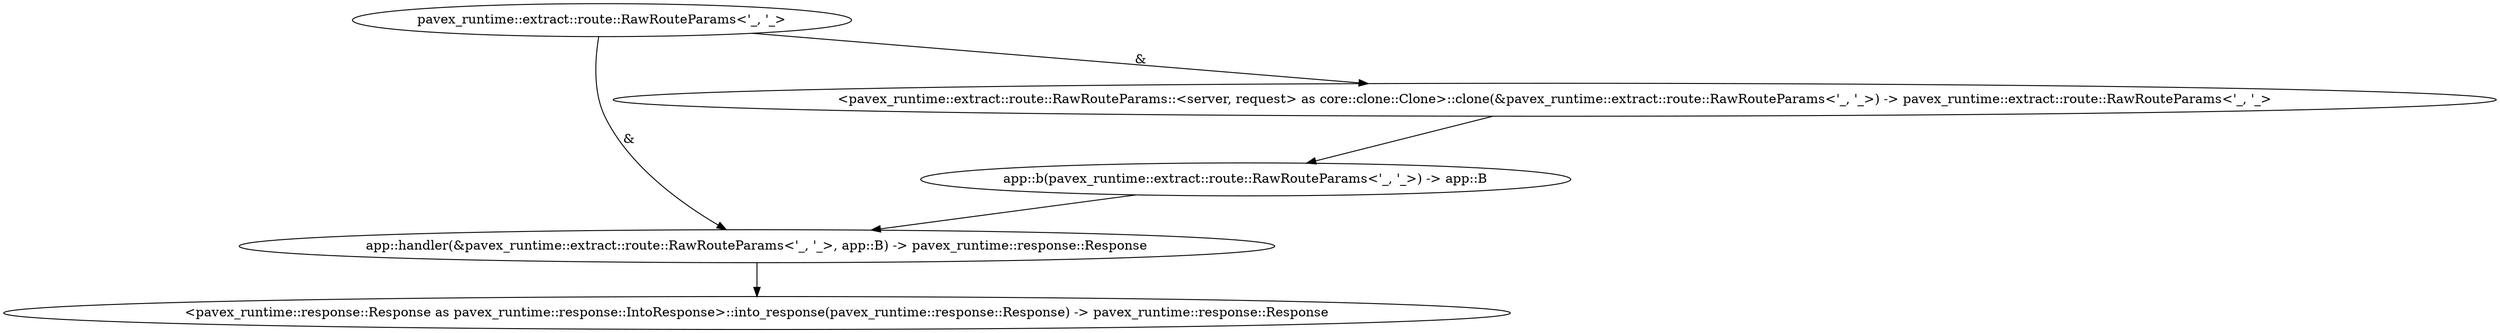 digraph "GET /home" {
    0 [ label = "app::handler(&pavex_runtime::extract::route::RawRouteParams<'_, '_>, app::B) -> pavex_runtime::response::Response"]
    1 [ label = "app::b(pavex_runtime::extract::route::RawRouteParams<'_, '_>) -> app::B"]
    2 [ label = "pavex_runtime::extract::route::RawRouteParams<'_, '_>"]
    3 [ label = "<pavex_runtime::response::Response as pavex_runtime::response::IntoResponse>::into_response(pavex_runtime::response::Response) -> pavex_runtime::response::Response"]
    4 [ label = "<pavex_runtime::extract::route::RawRouteParams::<server, request> as core::clone::Clone>::clone(&pavex_runtime::extract::route::RawRouteParams<'_, '_>) -> pavex_runtime::extract::route::RawRouteParams<'_, '_>"]
    1 -> 0 [ ]
    2 -> 0 [ label = "&"]
    0 -> 3 [ ]
    2 -> 4 [ label = "&"]
    4 -> 1 [ ]
}
digraph app_state {
    0 [ label = "crate::ApplicationState() -> crate::ApplicationState"]
}